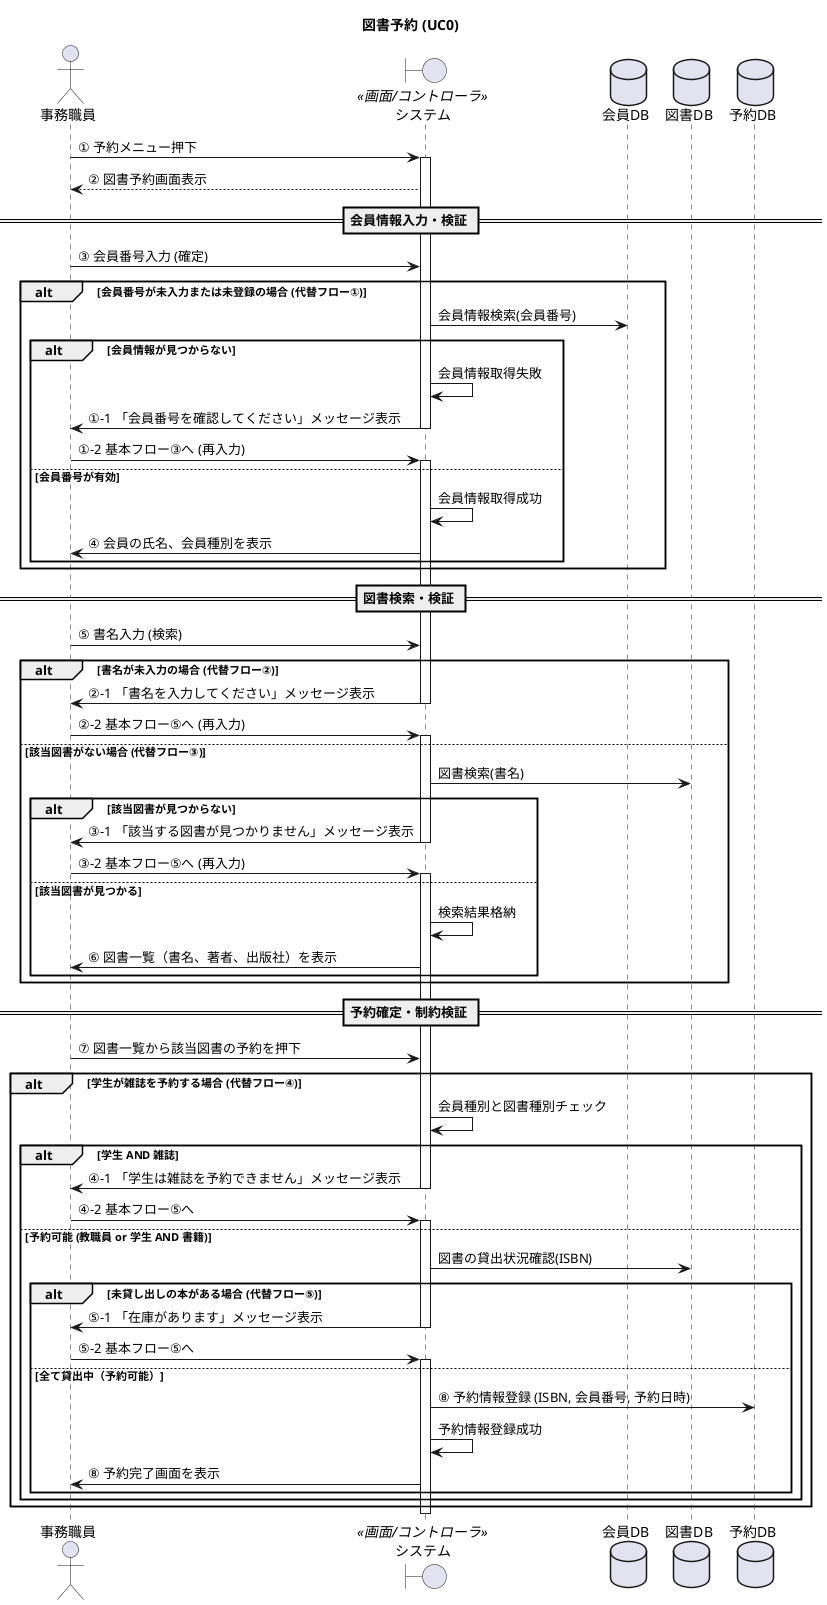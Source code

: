 @startuml 図書予約シーケンス図
title 図書予約 (UC0)

actor 事務職員
boundary システム as Sys <<画面/コントローラ>>
database 会員DB
database 図書DB
database 予約DB

事務職員 -> Sys : ① 予約メニュー押下
activate Sys
Sys --> 事務職員 : ② 図書予約画面表示

== 会員情報入力・検証 ==
事務職員 -> Sys : ③ 会員番号入力 (確定)
alt 会員番号が未入力または未登録の場合 (代替フロー①)
    Sys -> 会員DB : 会員情報検索(会員番号)
    alt 会員情報が見つからない
        Sys -> Sys : 会員情報取得失敗
        Sys -> 事務職員 : ①-1 「会員番号を確認してください」メッセージ表示
        deactivate Sys
        事務職員 -> Sys : ①-2 基本フロー③へ (再入力)
        activate Sys
    else 会員番号が有効
        Sys -> Sys : 会員情報取得成功
        Sys -> 事務職員 : ④ 会員の氏名、会員種別を表示
    end
end

== 図書検索・検証 ==
事務職員 -> Sys : ⑤ 書名入力 (検索)
alt 書名が未入力の場合 (代替フロー②)
    Sys -> 事務職員 : ②-1 「書名を入力してください」メッセージ表示
    deactivate Sys
    事務職員 -> Sys : ②-2 基本フロー⑤へ (再入力)
    activate Sys
else 該当図書がない場合 (代替フロー③)
    Sys -> 図書DB : 図書検索(書名)
    alt 該当図書が見つからない
        Sys -> 事務職員 : ③-1 「該当する図書が見つかりません」メッセージ表示
        deactivate Sys
        事務職員 -> Sys : ③-2 基本フロー⑤へ (再入力)
        activate Sys
    else 該当図書が見つかる
        Sys -> Sys : 検索結果格納
        Sys -> 事務職員 : ⑥ 図書一覧（書名、著者、出版社）を表示
    end
end

== 予約確定・制約検証 ==
事務職員 -> Sys : ⑦ 図書一覧から該当図書の予約を押下

alt 学生が雑誌を予約する場合 (代替フロー④)
    Sys -> Sys : 会員種別と図書種別チェック
    alt 学生 AND 雑誌
        Sys -> 事務職員 : ④-1 「学生は雑誌を予約できません」メッセージ表示
        deactivate Sys
        事務職員 -> Sys : ④-2 基本フロー⑤へ
        activate Sys
    else 予約可能 (教職員 or 学生 AND 書籍)
        Sys -> 図書DB : 図書の貸出状況確認(ISBN)
        alt 未貸し出しの本がある場合 (代替フロー⑤)
            Sys -> 事務職員 : ⑤-1 「在庫があります」メッセージ表示
            deactivate Sys
            事務職員 -> Sys : ⑤-2 基本フロー⑤へ
            activate Sys
        else 全て貸出中（予約可能）
            Sys -> 予約DB : ⑧ 予約情報登録 (ISBN, 会員番号, 予約日時)
            Sys -> Sys : 予約情報登録成功
            Sys -> 事務職員 : ⑧ 予約完了画面を表示
        end
    end
end

deactivate Sys

@enduml
